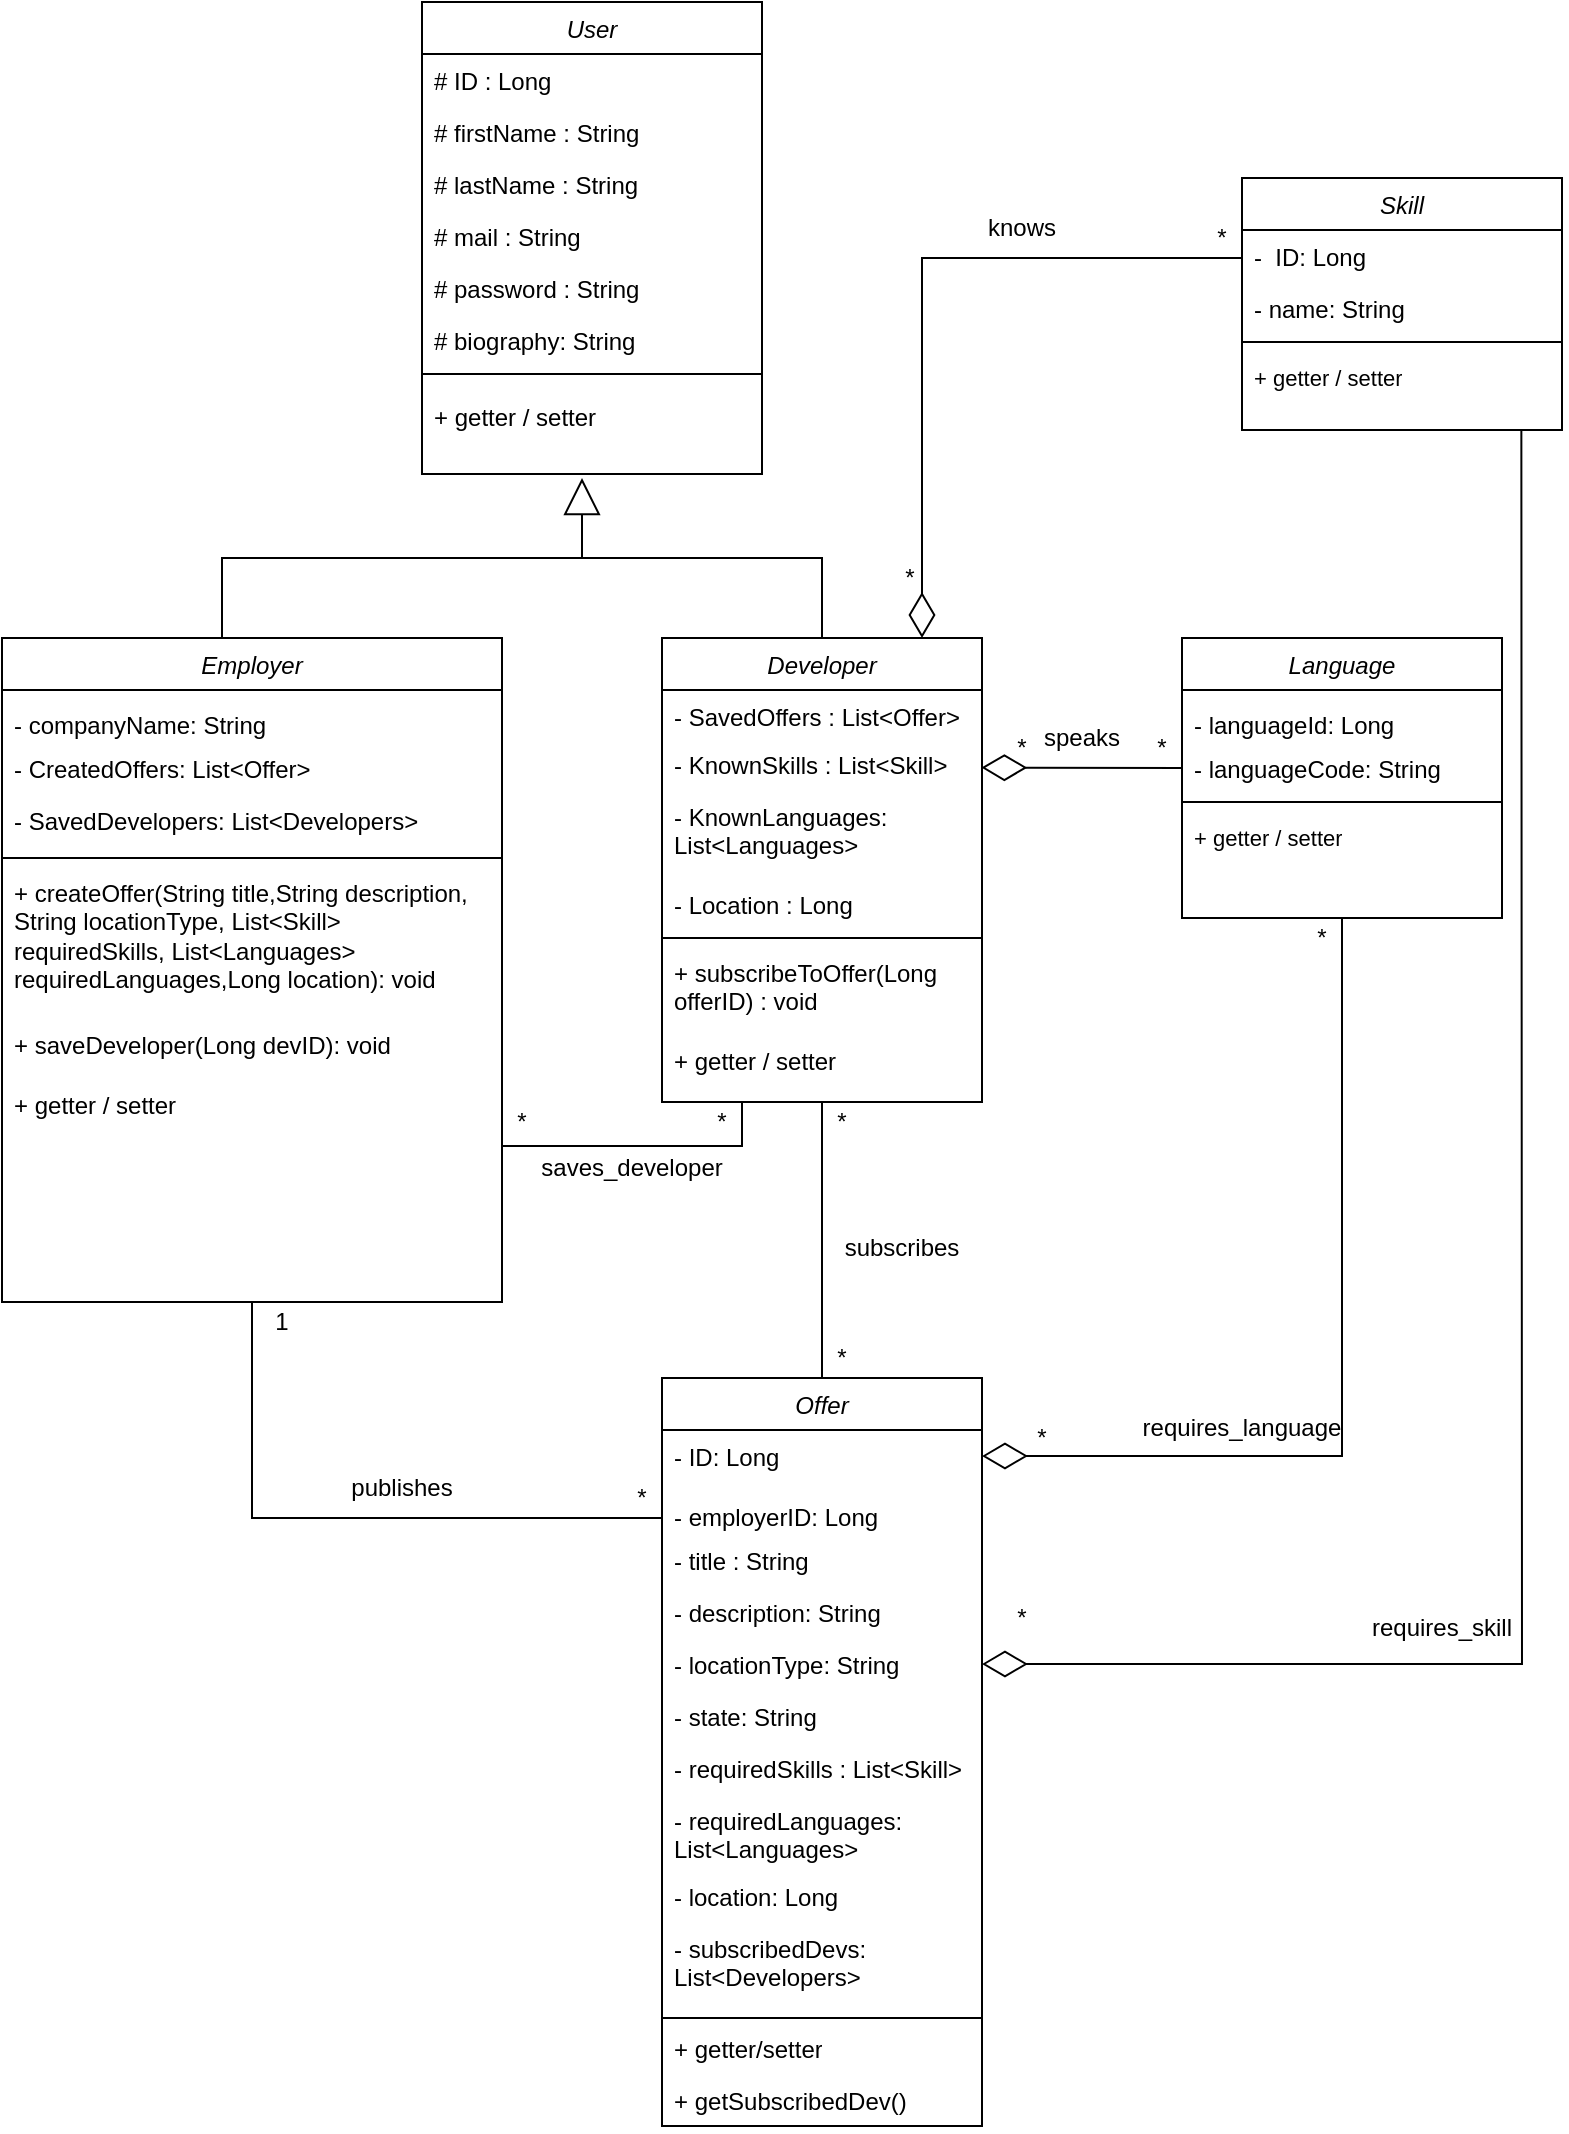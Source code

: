 <mxfile version="23.1.2" type="device">
  <diagram id="C5RBs43oDa-KdzZeNtuy" name="Page-1">
    <mxGraphModel dx="2901" dy="1190" grid="1" gridSize="10" guides="1" tooltips="1" connect="1" arrows="1" fold="1" page="1" pageScale="1" pageWidth="827" pageHeight="1169" math="0" shadow="0">
      <root>
        <mxCell id="WIyWlLk6GJQsqaUBKTNV-0" />
        <mxCell id="WIyWlLk6GJQsqaUBKTNV-1" parent="WIyWlLk6GJQsqaUBKTNV-0" />
        <mxCell id="oYlMNB5zlIT8z0_rCGvN-71" style="edgeStyle=orthogonalEdgeStyle;rounded=0;orthogonalLoop=1;jettySize=auto;html=1;endArrow=none;endFill=0;exitX=0.5;exitY=1;exitDx=0;exitDy=0;" parent="WIyWlLk6GJQsqaUBKTNV-1" source="zkfFHV4jXpPFQw0GAbJ--0" target="oYlMNB5zlIT8z0_rCGvN-29" edge="1">
          <mxGeometry relative="1" as="geometry">
            <mxPoint x="360" y="430" as="sourcePoint" />
            <mxPoint x="359.8" y="560" as="targetPoint" />
          </mxGeometry>
        </mxCell>
        <mxCell id="zkfFHV4jXpPFQw0GAbJ--0" value="Developer" style="swimlane;fontStyle=2;align=center;verticalAlign=top;childLayout=stackLayout;horizontal=1;startSize=26;horizontalStack=0;resizeParent=1;resizeLast=0;collapsible=1;marginBottom=0;rounded=0;shadow=0;strokeWidth=1;" parent="WIyWlLk6GJQsqaUBKTNV-1" vertex="1">
          <mxGeometry x="280" y="320" width="160" height="232" as="geometry">
            <mxRectangle x="230" y="140" width="160" height="26" as="alternateBounds" />
          </mxGeometry>
        </mxCell>
        <mxCell id="q_bD1ary_PxCSOlsPIl9-24" value="- SavedOffers : List&amp;lt;Offer&amp;gt;" style="text;strokeColor=none;fillColor=none;align=left;verticalAlign=top;spacingLeft=4;spacingRight=4;overflow=hidden;rotatable=0;points=[[0,0.5],[1,0.5]];portConstraint=eastwest;whiteSpace=wrap;html=1;" parent="zkfFHV4jXpPFQw0GAbJ--0" vertex="1">
          <mxGeometry y="26" width="160" height="24" as="geometry" />
        </mxCell>
        <mxCell id="q_bD1ary_PxCSOlsPIl9-28" value="- KnownSkills : List&amp;lt;Skill&amp;gt;" style="text;strokeColor=none;fillColor=none;align=left;verticalAlign=top;spacingLeft=4;spacingRight=4;overflow=hidden;rotatable=0;points=[[0,0.5],[1,0.5]];portConstraint=eastwest;whiteSpace=wrap;html=1;" parent="zkfFHV4jXpPFQw0GAbJ--0" vertex="1">
          <mxGeometry y="50" width="160" height="26" as="geometry" />
        </mxCell>
        <mxCell id="q_bD1ary_PxCSOlsPIl9-34" value="- KnownLanguages: List&amp;lt;Languages&amp;gt;" style="text;strokeColor=none;fillColor=none;align=left;verticalAlign=top;spacingLeft=4;spacingRight=4;overflow=hidden;rotatable=0;points=[[0,0.5],[1,0.5]];portConstraint=eastwest;whiteSpace=wrap;html=1;" parent="zkfFHV4jXpPFQw0GAbJ--0" vertex="1">
          <mxGeometry y="76" width="160" height="44" as="geometry" />
        </mxCell>
        <mxCell id="q_bD1ary_PxCSOlsPIl9-29" value="- Location : Long" style="text;strokeColor=none;fillColor=none;align=left;verticalAlign=top;spacingLeft=4;spacingRight=4;overflow=hidden;rotatable=0;points=[[0,0.5],[1,0.5]];portConstraint=eastwest;whiteSpace=wrap;html=1;" parent="zkfFHV4jXpPFQw0GAbJ--0" vertex="1">
          <mxGeometry y="120" width="160" height="26" as="geometry" />
        </mxCell>
        <mxCell id="zkfFHV4jXpPFQw0GAbJ--4" value="" style="line;html=1;strokeWidth=1;align=left;verticalAlign=middle;spacingTop=-1;spacingLeft=3;spacingRight=3;rotatable=0;labelPosition=right;points=[];portConstraint=eastwest;" parent="zkfFHV4jXpPFQw0GAbJ--0" vertex="1">
          <mxGeometry y="146" width="160" height="8" as="geometry" />
        </mxCell>
        <mxCell id="q_bD1ary_PxCSOlsPIl9-39" value="+ subscribeToOffer(Long offerID) : void" style="text;strokeColor=none;fillColor=none;align=left;verticalAlign=top;spacingLeft=4;spacingRight=4;overflow=hidden;rotatable=0;points=[[0,0.5],[1,0.5]];portConstraint=eastwest;whiteSpace=wrap;html=1;" parent="zkfFHV4jXpPFQw0GAbJ--0" vertex="1">
          <mxGeometry y="154" width="160" height="40" as="geometry" />
        </mxCell>
        <mxCell id="L6sJeCv3MWNH1vA1pnv5-17" value="&lt;font style=&quot;font-size: 12px;&quot;&gt;+ getter / setter&lt;/font&gt;" style="text;strokeColor=none;fillColor=none;align=left;verticalAlign=top;spacingLeft=4;spacingRight=4;overflow=hidden;rotatable=0;points=[[0,0.5],[1,0.5]];portConstraint=eastwest;whiteSpace=wrap;html=1;fontSize=16;" vertex="1" parent="zkfFHV4jXpPFQw0GAbJ--0">
          <mxGeometry y="194" width="160" height="26" as="geometry" />
        </mxCell>
        <mxCell id="oYlMNB5zlIT8z0_rCGvN-28" style="edgeStyle=orthogonalEdgeStyle;rounded=0;orthogonalLoop=1;jettySize=auto;html=1;endArrow=none;endFill=0;" parent="WIyWlLk6GJQsqaUBKTNV-1" source="oYlMNB5zlIT8z0_rCGvN-4" edge="1">
          <mxGeometry relative="1" as="geometry">
            <mxPoint x="240" y="280" as="targetPoint" />
            <Array as="points">
              <mxPoint x="60" y="280" />
            </Array>
          </mxGeometry>
        </mxCell>
        <mxCell id="oYlMNB5zlIT8z0_rCGvN-76" style="edgeStyle=orthogonalEdgeStyle;rounded=0;orthogonalLoop=1;jettySize=auto;html=1;entryX=0.25;entryY=1;entryDx=0;entryDy=0;endArrow=none;endFill=0;" parent="WIyWlLk6GJQsqaUBKTNV-1" target="zkfFHV4jXpPFQw0GAbJ--0" edge="1">
          <mxGeometry relative="1" as="geometry">
            <mxPoint x="200" y="574" as="sourcePoint" />
            <mxPoint x="320" y="534" as="targetPoint" />
            <Array as="points">
              <mxPoint x="320" y="574" />
            </Array>
          </mxGeometry>
        </mxCell>
        <mxCell id="oYlMNB5zlIT8z0_rCGvN-4" value="Employer" style="swimlane;fontStyle=2;align=center;verticalAlign=top;childLayout=stackLayout;horizontal=1;startSize=26;horizontalStack=0;resizeParent=1;resizeLast=0;collapsible=1;marginBottom=0;rounded=0;shadow=0;strokeWidth=1;" parent="WIyWlLk6GJQsqaUBKTNV-1" vertex="1">
          <mxGeometry x="-50" y="320" width="250" height="332" as="geometry">
            <mxRectangle x="230" y="140" width="160" height="26" as="alternateBounds" />
          </mxGeometry>
        </mxCell>
        <mxCell id="L6sJeCv3MWNH1vA1pnv5-15" value="&lt;font style=&quot;font-size: 12px;&quot;&gt;- companyName: String&lt;/font&gt;" style="text;strokeColor=none;fillColor=none;align=left;verticalAlign=top;spacingLeft=4;spacingRight=4;overflow=hidden;rotatable=0;points=[[0,0.5],[1,0.5]];portConstraint=eastwest;whiteSpace=wrap;html=1;fontSize=16;" vertex="1" parent="oYlMNB5zlIT8z0_rCGvN-4">
          <mxGeometry y="26" width="250" height="26" as="geometry" />
        </mxCell>
        <mxCell id="q_bD1ary_PxCSOlsPIl9-23" value="- CreatedOffers: List&amp;lt;Offer&amp;gt;" style="text;strokeColor=none;fillColor=none;align=left;verticalAlign=top;spacingLeft=4;spacingRight=4;overflow=hidden;rotatable=0;points=[[0,0.5],[1,0.5]];portConstraint=eastwest;whiteSpace=wrap;html=1;" parent="oYlMNB5zlIT8z0_rCGvN-4" vertex="1">
          <mxGeometry y="52" width="250" height="26" as="geometry" />
        </mxCell>
        <mxCell id="q_bD1ary_PxCSOlsPIl9-26" value="&lt;div style=&quot;&quot;&gt;&lt;span style=&quot;background-color: initial;&quot;&gt;- SavedDevelopers: List&amp;lt;Developers&amp;gt;&lt;/span&gt;&lt;/div&gt;" style="text;strokeColor=none;fillColor=none;align=left;verticalAlign=top;spacingLeft=4;spacingRight=4;overflow=hidden;rotatable=0;points=[[0,0.5],[1,0.5]];portConstraint=eastwest;whiteSpace=wrap;html=1;" parent="oYlMNB5zlIT8z0_rCGvN-4" vertex="1">
          <mxGeometry y="78" width="250" height="28" as="geometry" />
        </mxCell>
        <mxCell id="oYlMNB5zlIT8z0_rCGvN-11" value="" style="line;html=1;strokeWidth=1;align=left;verticalAlign=middle;spacingTop=-1;spacingLeft=3;spacingRight=3;rotatable=0;labelPosition=right;points=[];portConstraint=eastwest;" parent="oYlMNB5zlIT8z0_rCGvN-4" vertex="1">
          <mxGeometry y="106" width="250" height="8" as="geometry" />
        </mxCell>
        <mxCell id="q_bD1ary_PxCSOlsPIl9-21" value="+ createOffer(String title,String description, String locationType, List&amp;lt;Skill&amp;gt; requiredSkills, List&amp;lt;Languages&amp;gt; requiredLanguages,Long location): void" style="text;strokeColor=none;fillColor=none;align=left;verticalAlign=top;spacingLeft=4;spacingRight=4;overflow=hidden;rotatable=0;points=[[0,0.5],[1,0.5]];portConstraint=eastwest;whiteSpace=wrap;html=1;" parent="oYlMNB5zlIT8z0_rCGvN-4" vertex="1">
          <mxGeometry y="114" width="250" height="72" as="geometry" />
        </mxCell>
        <mxCell id="zNbjJXATo5apGXOAec6o-14" value="&lt;font style=&quot;font-size: 12px;&quot;&gt;+ saveDeveloper(Long devID): void&lt;/font&gt;" style="text;strokeColor=none;fillColor=none;align=left;verticalAlign=top;spacingLeft=4;spacingRight=4;overflow=hidden;rotatable=0;points=[[0,0.5],[1,0.5]];portConstraint=eastwest;whiteSpace=wrap;html=1;fontSize=16;" parent="oYlMNB5zlIT8z0_rCGvN-4" vertex="1">
          <mxGeometry y="186" width="250" height="30" as="geometry" />
        </mxCell>
        <mxCell id="L6sJeCv3MWNH1vA1pnv5-16" value="&lt;font style=&quot;font-size: 12px;&quot;&gt;+ getter / setter&lt;/font&gt;" style="text;strokeColor=none;fillColor=none;align=left;verticalAlign=top;spacingLeft=4;spacingRight=4;overflow=hidden;rotatable=0;points=[[0,0.5],[1,0.5]];portConstraint=eastwest;whiteSpace=wrap;html=1;fontSize=16;" vertex="1" parent="oYlMNB5zlIT8z0_rCGvN-4">
          <mxGeometry y="216" width="250" height="26" as="geometry" />
        </mxCell>
        <mxCell id="oYlMNB5zlIT8z0_rCGvN-19" value="User" style="swimlane;fontStyle=2;align=center;verticalAlign=top;childLayout=stackLayout;horizontal=1;startSize=26;horizontalStack=0;resizeParent=1;resizeLast=0;collapsible=1;marginBottom=0;rounded=0;shadow=0;strokeWidth=1;" parent="WIyWlLk6GJQsqaUBKTNV-1" vertex="1">
          <mxGeometry x="160" y="2" width="170" height="236" as="geometry">
            <mxRectangle x="160" y="-250" width="160" height="26" as="alternateBounds" />
          </mxGeometry>
        </mxCell>
        <mxCell id="oYlMNB5zlIT8z0_rCGvN-20" value="# ID : Long  " style="text;align=left;verticalAlign=top;spacingLeft=4;spacingRight=4;overflow=hidden;rotatable=0;points=[[0,0.5],[1,0.5]];portConstraint=eastwest;" parent="oYlMNB5zlIT8z0_rCGvN-19" vertex="1">
          <mxGeometry y="26" width="170" height="26" as="geometry" />
        </mxCell>
        <mxCell id="oYlMNB5zlIT8z0_rCGvN-21" value="# firstName : String" style="text;align=left;verticalAlign=top;spacingLeft=4;spacingRight=4;overflow=hidden;rotatable=0;points=[[0,0.5],[1,0.5]];portConstraint=eastwest;rounded=0;shadow=0;html=0;" parent="oYlMNB5zlIT8z0_rCGvN-19" vertex="1">
          <mxGeometry y="52" width="170" height="26" as="geometry" />
        </mxCell>
        <mxCell id="oYlMNB5zlIT8z0_rCGvN-22" value="# lastName : String" style="text;align=left;verticalAlign=top;spacingLeft=4;spacingRight=4;overflow=hidden;rotatable=0;points=[[0,0.5],[1,0.5]];portConstraint=eastwest;rounded=0;shadow=0;html=0;" parent="oYlMNB5zlIT8z0_rCGvN-19" vertex="1">
          <mxGeometry y="78" width="170" height="26" as="geometry" />
        </mxCell>
        <mxCell id="oYlMNB5zlIT8z0_rCGvN-23" value="# mail : String" style="text;strokeColor=none;fillColor=none;align=left;verticalAlign=top;spacingLeft=4;spacingRight=4;overflow=hidden;rotatable=0;points=[[0,0.5],[1,0.5]];portConstraint=eastwest;whiteSpace=wrap;html=1;" parent="oYlMNB5zlIT8z0_rCGvN-19" vertex="1">
          <mxGeometry y="104" width="170" height="26" as="geometry" />
        </mxCell>
        <mxCell id="oYlMNB5zlIT8z0_rCGvN-24" value="# password : String" style="text;strokeColor=none;fillColor=none;align=left;verticalAlign=top;spacingLeft=4;spacingRight=4;overflow=hidden;rotatable=0;points=[[0,0.5],[1,0.5]];portConstraint=eastwest;whiteSpace=wrap;html=1;" parent="oYlMNB5zlIT8z0_rCGvN-19" vertex="1">
          <mxGeometry y="130" width="170" height="26" as="geometry" />
        </mxCell>
        <mxCell id="oYlMNB5zlIT8z0_rCGvN-25" value="# biography: String" style="text;strokeColor=none;fillColor=none;align=left;verticalAlign=top;spacingLeft=4;spacingRight=4;overflow=hidden;rotatable=0;points=[[0,0.5],[1,0.5]];portConstraint=eastwest;whiteSpace=wrap;html=1;" parent="oYlMNB5zlIT8z0_rCGvN-19" vertex="1">
          <mxGeometry y="156" width="170" height="26" as="geometry" />
        </mxCell>
        <mxCell id="oYlMNB5zlIT8z0_rCGvN-26" value="" style="line;html=1;strokeWidth=1;align=left;verticalAlign=middle;spacingTop=-1;spacingLeft=3;spacingRight=3;rotatable=0;labelPosition=right;points=[];portConstraint=eastwest;" parent="oYlMNB5zlIT8z0_rCGvN-19" vertex="1">
          <mxGeometry y="182" width="170" height="8" as="geometry" />
        </mxCell>
        <mxCell id="zNbjJXATo5apGXOAec6o-8" value="&lt;font style=&quot;font-size: 12px;&quot;&gt;+ getter / setter&lt;/font&gt;" style="text;strokeColor=none;fillColor=none;align=left;verticalAlign=top;spacingLeft=4;spacingRight=4;overflow=hidden;rotatable=0;points=[[0,0.5],[1,0.5]];portConstraint=eastwest;whiteSpace=wrap;html=1;fontSize=16;" vertex="1" parent="oYlMNB5zlIT8z0_rCGvN-19">
          <mxGeometry y="190" width="170" height="26" as="geometry" />
        </mxCell>
        <mxCell id="oYlMNB5zlIT8z0_rCGvN-27" value="" style="endArrow=block;endSize=16;endFill=0;html=1;rounded=0;exitX=0.25;exitY=0;exitDx=0;exitDy=0;edgeStyle=orthogonalEdgeStyle;" parent="WIyWlLk6GJQsqaUBKTNV-1" source="zkfFHV4jXpPFQw0GAbJ--0" edge="1">
          <mxGeometry width="160" relative="1" as="geometry">
            <mxPoint x="360" y="280" as="sourcePoint" />
            <mxPoint x="240" y="240" as="targetPoint" />
            <Array as="points">
              <mxPoint x="360" y="320" />
              <mxPoint x="360" y="280" />
              <mxPoint x="240" y="280" />
            </Array>
          </mxGeometry>
        </mxCell>
        <mxCell id="oYlMNB5zlIT8z0_rCGvN-48" style="edgeStyle=orthogonalEdgeStyle;rounded=0;orthogonalLoop=1;jettySize=auto;html=1;exitX=0;exitY=0.5;exitDx=0;exitDy=0;startArrow=none;startFill=0;endSize=20;startSize=20;endArrow=none;endFill=0;entryX=0.5;entryY=1;entryDx=0;entryDy=0;" parent="WIyWlLk6GJQsqaUBKTNV-1" source="oYlMNB5zlIT8z0_rCGvN-31" target="oYlMNB5zlIT8z0_rCGvN-4" edge="1">
          <mxGeometry relative="1" as="geometry">
            <mxPoint x="120" y="440" as="targetPoint" />
            <mxPoint x="119.69" y="560" as="sourcePoint" />
            <Array as="points">
              <mxPoint x="280" y="760" />
              <mxPoint x="75" y="760" />
            </Array>
          </mxGeometry>
        </mxCell>
        <mxCell id="oYlMNB5zlIT8z0_rCGvN-29" value="Offer" style="swimlane;fontStyle=2;align=center;verticalAlign=top;childLayout=stackLayout;horizontal=1;startSize=26;horizontalStack=0;resizeParent=1;resizeLast=0;collapsible=1;marginBottom=0;rounded=0;shadow=0;strokeWidth=1;" parent="WIyWlLk6GJQsqaUBKTNV-1" vertex="1">
          <mxGeometry x="280" y="690" width="160" height="374" as="geometry">
            <mxRectangle x="230" y="140" width="160" height="26" as="alternateBounds" />
          </mxGeometry>
        </mxCell>
        <mxCell id="oYlMNB5zlIT8z0_rCGvN-30" value="- ID: Long" style="text;align=left;verticalAlign=top;spacingLeft=4;spacingRight=4;overflow=hidden;rotatable=0;points=[[0,0.5],[1,0.5]];portConstraint=eastwest;" parent="oYlMNB5zlIT8z0_rCGvN-29" vertex="1">
          <mxGeometry y="26" width="160" height="26" as="geometry" />
        </mxCell>
        <mxCell id="2wvS4VrdtDBpfIi8ZI8y-0" value="&lt;font style=&quot;font-size: 12px;&quot;&gt;- employerID: Long&lt;/font&gt;" style="text;strokeColor=none;fillColor=none;align=left;verticalAlign=top;spacingLeft=4;spacingRight=4;overflow=hidden;rotatable=0;points=[[0,0.5],[1,0.5]];portConstraint=eastwest;whiteSpace=wrap;html=1;fontSize=16;" vertex="1" parent="oYlMNB5zlIT8z0_rCGvN-29">
          <mxGeometry y="52" width="160" height="26" as="geometry" />
        </mxCell>
        <mxCell id="oYlMNB5zlIT8z0_rCGvN-31" value="- title : String" style="text;align=left;verticalAlign=top;spacingLeft=4;spacingRight=4;overflow=hidden;rotatable=0;points=[[0,0.5],[1,0.5]];portConstraint=eastwest;rounded=0;shadow=0;html=0;" parent="oYlMNB5zlIT8z0_rCGvN-29" vertex="1">
          <mxGeometry y="78" width="160" height="26" as="geometry" />
        </mxCell>
        <mxCell id="oYlMNB5zlIT8z0_rCGvN-32" value="- description: String" style="text;align=left;verticalAlign=top;spacingLeft=4;spacingRight=4;overflow=hidden;rotatable=0;points=[[0,0.5],[1,0.5]];portConstraint=eastwest;rounded=0;shadow=0;html=0;" parent="oYlMNB5zlIT8z0_rCGvN-29" vertex="1">
          <mxGeometry y="104" width="160" height="26" as="geometry" />
        </mxCell>
        <mxCell id="oYlMNB5zlIT8z0_rCGvN-33" value="- locationType: String" style="text;strokeColor=none;fillColor=none;align=left;verticalAlign=top;spacingLeft=4;spacingRight=4;overflow=hidden;rotatable=0;points=[[0,0.5],[1,0.5]];portConstraint=eastwest;whiteSpace=wrap;html=1;" parent="oYlMNB5zlIT8z0_rCGvN-29" vertex="1">
          <mxGeometry y="130" width="160" height="26" as="geometry" />
        </mxCell>
        <mxCell id="oYlMNB5zlIT8z0_rCGvN-34" value="- state: String" style="text;strokeColor=none;fillColor=none;align=left;verticalAlign=top;spacingLeft=4;spacingRight=4;overflow=hidden;rotatable=0;points=[[0,0.5],[1,0.5]];portConstraint=eastwest;whiteSpace=wrap;html=1;" parent="oYlMNB5zlIT8z0_rCGvN-29" vertex="1">
          <mxGeometry y="156" width="160" height="26" as="geometry" />
        </mxCell>
        <mxCell id="q_bD1ary_PxCSOlsPIl9-30" value="- requiredSkills : List&amp;lt;Skill&amp;gt;" style="text;strokeColor=none;fillColor=none;align=left;verticalAlign=top;spacingLeft=4;spacingRight=4;overflow=hidden;rotatable=0;points=[[0,0.5],[1,0.5]];portConstraint=eastwest;whiteSpace=wrap;html=1;" parent="oYlMNB5zlIT8z0_rCGvN-29" vertex="1">
          <mxGeometry y="182" width="160" height="26" as="geometry" />
        </mxCell>
        <mxCell id="q_bD1ary_PxCSOlsPIl9-31" value="- requiredLanguages: List&amp;lt;Languages&amp;gt;" style="text;strokeColor=none;fillColor=none;align=left;verticalAlign=top;spacingLeft=4;spacingRight=4;overflow=hidden;rotatable=0;points=[[0,0.5],[1,0.5]];portConstraint=eastwest;whiteSpace=wrap;html=1;" parent="oYlMNB5zlIT8z0_rCGvN-29" vertex="1">
          <mxGeometry y="208" width="160" height="38" as="geometry" />
        </mxCell>
        <mxCell id="q_bD1ary_PxCSOlsPIl9-32" value="- location: Long" style="text;strokeColor=none;fillColor=none;align=left;verticalAlign=top;spacingLeft=4;spacingRight=4;overflow=hidden;rotatable=0;points=[[0,0.5],[1,0.5]];portConstraint=eastwest;whiteSpace=wrap;html=1;" parent="oYlMNB5zlIT8z0_rCGvN-29" vertex="1">
          <mxGeometry y="246" width="160" height="26" as="geometry" />
        </mxCell>
        <mxCell id="q_bD1ary_PxCSOlsPIl9-42" value="- subscribedDevs: List&amp;lt;Developers&amp;gt;" style="text;strokeColor=none;fillColor=none;align=left;verticalAlign=top;spacingLeft=4;spacingRight=4;overflow=hidden;rotatable=0;points=[[0,0.5],[1,0.5]];portConstraint=eastwest;whiteSpace=wrap;html=1;" parent="oYlMNB5zlIT8z0_rCGvN-29" vertex="1">
          <mxGeometry y="272" width="160" height="46" as="geometry" />
        </mxCell>
        <mxCell id="oYlMNB5zlIT8z0_rCGvN-36" value="" style="line;html=1;strokeWidth=1;align=left;verticalAlign=middle;spacingTop=-1;spacingLeft=3;spacingRight=3;rotatable=0;labelPosition=right;points=[];portConstraint=eastwest;" parent="oYlMNB5zlIT8z0_rCGvN-29" vertex="1">
          <mxGeometry y="318" width="160" height="4" as="geometry" />
        </mxCell>
        <mxCell id="q_bD1ary_PxCSOlsPIl9-17" value="+ getter/setter" style="text;strokeColor=none;fillColor=none;align=left;verticalAlign=top;spacingLeft=4;spacingRight=4;overflow=hidden;rotatable=0;points=[[0,0.5],[1,0.5]];portConstraint=eastwest;whiteSpace=wrap;html=1;" parent="oYlMNB5zlIT8z0_rCGvN-29" vertex="1">
          <mxGeometry y="322" width="160" height="26" as="geometry" />
        </mxCell>
        <mxCell id="q_bD1ary_PxCSOlsPIl9-40" value="+ getSubscribedDev()" style="text;strokeColor=none;fillColor=none;align=left;verticalAlign=top;spacingLeft=4;spacingRight=4;overflow=hidden;rotatable=0;points=[[0,0.5],[1,0.5]];portConstraint=eastwest;whiteSpace=wrap;html=1;" parent="oYlMNB5zlIT8z0_rCGvN-29" vertex="1">
          <mxGeometry y="348" width="160" height="26" as="geometry" />
        </mxCell>
        <mxCell id="oYlMNB5zlIT8z0_rCGvN-69" style="edgeStyle=orthogonalEdgeStyle;rounded=0;orthogonalLoop=1;jettySize=auto;html=1;exitX=0;exitY=0.25;exitDx=0;exitDy=0;endArrow=diamondThin;endFill=0;endSize=20;" parent="WIyWlLk6GJQsqaUBKTNV-1" source="oYlMNB5zlIT8z0_rCGvN-37" edge="1">
          <mxGeometry relative="1" as="geometry">
            <mxPoint x="410" y="320" as="targetPoint" />
            <Array as="points">
              <mxPoint x="570" y="130" />
              <mxPoint x="410" y="130" />
              <mxPoint x="410" y="320" />
            </Array>
          </mxGeometry>
        </mxCell>
        <mxCell id="oYlMNB5zlIT8z0_rCGvN-70" style="edgeStyle=orthogonalEdgeStyle;rounded=0;orthogonalLoop=1;jettySize=auto;html=1;endArrow=diamondThin;endFill=0;endSize=20;exitX=0.873;exitY=1.006;exitDx=0;exitDy=0;entryX=1;entryY=0.5;entryDx=0;entryDy=0;exitPerimeter=0;" parent="WIyWlLk6GJQsqaUBKTNV-1" source="L6sJeCv3MWNH1vA1pnv5-19" target="oYlMNB5zlIT8z0_rCGvN-33" edge="1">
          <mxGeometry relative="1" as="geometry">
            <mxPoint x="709.84" y="253.74" as="sourcePoint" />
            <mxPoint x="480" y="830" as="targetPoint" />
            <Array as="points">
              <mxPoint x="710" y="258" />
              <mxPoint x="710" y="258" />
              <mxPoint x="710" y="833" />
            </Array>
          </mxGeometry>
        </mxCell>
        <mxCell id="oYlMNB5zlIT8z0_rCGvN-37" value="Skill" style="swimlane;fontStyle=2;align=center;verticalAlign=top;childLayout=stackLayout;horizontal=1;startSize=26;horizontalStack=0;resizeParent=1;resizeLast=0;collapsible=1;marginBottom=0;rounded=0;shadow=0;strokeWidth=1;" parent="WIyWlLk6GJQsqaUBKTNV-1" vertex="1">
          <mxGeometry x="570" y="90" width="160" height="126" as="geometry">
            <mxRectangle x="230" y="140" width="160" height="26" as="alternateBounds" />
          </mxGeometry>
        </mxCell>
        <mxCell id="oYlMNB5zlIT8z0_rCGvN-38" value="-  ID: Long" style="text;align=left;verticalAlign=top;spacingLeft=4;spacingRight=4;overflow=hidden;rotatable=0;points=[[0,0.5],[1,0.5]];portConstraint=eastwest;" parent="oYlMNB5zlIT8z0_rCGvN-37" vertex="1">
          <mxGeometry y="26" width="160" height="26" as="geometry" />
        </mxCell>
        <mxCell id="oYlMNB5zlIT8z0_rCGvN-39" value="- name: String" style="text;align=left;verticalAlign=top;spacingLeft=4;spacingRight=4;overflow=hidden;rotatable=0;points=[[0,0.5],[1,0.5]];portConstraint=eastwest;rounded=0;shadow=0;html=0;" parent="oYlMNB5zlIT8z0_rCGvN-37" vertex="1">
          <mxGeometry y="52" width="160" height="26" as="geometry" />
        </mxCell>
        <mxCell id="oYlMNB5zlIT8z0_rCGvN-43" value="" style="line;html=1;strokeWidth=1;align=left;verticalAlign=middle;spacingTop=-1;spacingLeft=3;spacingRight=3;rotatable=0;labelPosition=right;points=[];portConstraint=eastwest;" parent="oYlMNB5zlIT8z0_rCGvN-37" vertex="1">
          <mxGeometry y="78" width="160" height="8" as="geometry" />
        </mxCell>
        <mxCell id="L6sJeCv3MWNH1vA1pnv5-19" value="&lt;font style=&quot;font-size: 11px;&quot;&gt;+ getter / setter&lt;/font&gt;" style="text;strokeColor=none;fillColor=none;align=left;verticalAlign=top;spacingLeft=4;spacingRight=4;overflow=hidden;rotatable=0;points=[[0,0.5],[1,0.5]];portConstraint=eastwest;whiteSpace=wrap;html=1;" vertex="1" parent="oYlMNB5zlIT8z0_rCGvN-37">
          <mxGeometry y="86" width="160" height="40" as="geometry" />
        </mxCell>
        <mxCell id="oYlMNB5zlIT8z0_rCGvN-74" style="edgeStyle=orthogonalEdgeStyle;rounded=0;orthogonalLoop=1;jettySize=auto;html=1;exitX=0.5;exitY=1;exitDx=0;exitDy=0;entryX=1;entryY=0.5;entryDx=0;entryDy=0;endArrow=diamondThin;endFill=0;endSize=20;" parent="WIyWlLk6GJQsqaUBKTNV-1" source="oYlMNB5zlIT8z0_rCGvN-44" target="oYlMNB5zlIT8z0_rCGvN-30" edge="1">
          <mxGeometry relative="1" as="geometry" />
        </mxCell>
        <mxCell id="oYlMNB5zlIT8z0_rCGvN-44" value="Language" style="swimlane;fontStyle=2;align=center;verticalAlign=top;childLayout=stackLayout;horizontal=1;startSize=26;horizontalStack=0;resizeParent=1;resizeLast=0;collapsible=1;marginBottom=0;rounded=0;shadow=0;strokeWidth=1;" parent="WIyWlLk6GJQsqaUBKTNV-1" vertex="1">
          <mxGeometry x="540" y="320" width="160" height="140" as="geometry">
            <mxRectangle x="230" y="140" width="160" height="26" as="alternateBounds" />
          </mxGeometry>
        </mxCell>
        <mxCell id="L6sJeCv3MWNH1vA1pnv5-13" value="&lt;font style=&quot;font-size: 12px;&quot;&gt;- languageId: Long&lt;/font&gt;" style="text;strokeColor=none;fillColor=none;align=left;verticalAlign=top;spacingLeft=4;spacingRight=4;overflow=hidden;rotatable=0;points=[[0,0.5],[1,0.5]];portConstraint=eastwest;whiteSpace=wrap;html=1;fontSize=16;" vertex="1" parent="oYlMNB5zlIT8z0_rCGvN-44">
          <mxGeometry y="26" width="160" height="26" as="geometry" />
        </mxCell>
        <mxCell id="oYlMNB5zlIT8z0_rCGvN-46" value="- languageCode: String" style="text;strokeColor=none;fillColor=none;align=left;verticalAlign=top;spacingLeft=4;spacingRight=4;overflow=hidden;rotatable=0;points=[[0,0.5],[1,0.5]];portConstraint=eastwest;whiteSpace=wrap;html=1;" parent="oYlMNB5zlIT8z0_rCGvN-44" vertex="1">
          <mxGeometry y="52" width="160" height="26" as="geometry" />
        </mxCell>
        <mxCell id="oYlMNB5zlIT8z0_rCGvN-45" value="" style="line;html=1;strokeWidth=1;align=left;verticalAlign=middle;spacingTop=-1;spacingLeft=3;spacingRight=3;rotatable=0;labelPosition=right;points=[];portConstraint=eastwest;" parent="oYlMNB5zlIT8z0_rCGvN-44" vertex="1">
          <mxGeometry y="78" width="160" height="8" as="geometry" />
        </mxCell>
        <mxCell id="zNbjJXATo5apGXOAec6o-31" value="&lt;font style=&quot;font-size: 11px;&quot;&gt;+ getter / setter&lt;/font&gt;" style="text;strokeColor=none;fillColor=none;align=left;verticalAlign=top;spacingLeft=4;spacingRight=4;overflow=hidden;rotatable=0;points=[[0,0.5],[1,0.5]];portConstraint=eastwest;whiteSpace=wrap;html=1;" parent="oYlMNB5zlIT8z0_rCGvN-44" vertex="1">
          <mxGeometry y="86" width="160" height="40" as="geometry" />
        </mxCell>
        <mxCell id="oYlMNB5zlIT8z0_rCGvN-50" value="*" style="text;html=1;strokeColor=none;fillColor=none;align=center;verticalAlign=middle;whiteSpace=wrap;rounded=0;" parent="WIyWlLk6GJQsqaUBKTNV-1" vertex="1">
          <mxGeometry x="360" y="670" width="20" height="20" as="geometry" />
        </mxCell>
        <mxCell id="oYlMNB5zlIT8z0_rCGvN-51" value="1" style="text;html=1;strokeColor=none;fillColor=none;align=center;verticalAlign=middle;whiteSpace=wrap;rounded=0;" parent="WIyWlLk6GJQsqaUBKTNV-1" vertex="1">
          <mxGeometry x="80" y="652" width="20" height="20" as="geometry" />
        </mxCell>
        <mxCell id="oYlMNB5zlIT8z0_rCGvN-52" value="publishes" style="text;html=1;strokeColor=none;fillColor=none;align=center;verticalAlign=middle;whiteSpace=wrap;rounded=0;" parent="WIyWlLk6GJQsqaUBKTNV-1" vertex="1">
          <mxGeometry x="120" y="730" width="60" height="30" as="geometry" />
        </mxCell>
        <mxCell id="oYlMNB5zlIT8z0_rCGvN-77" value="*" style="text;html=1;strokeColor=none;fillColor=none;align=center;verticalAlign=middle;whiteSpace=wrap;rounded=0;" parent="WIyWlLk6GJQsqaUBKTNV-1" vertex="1">
          <mxGeometry x="550" y="110" width="20" height="20" as="geometry" />
        </mxCell>
        <mxCell id="oYlMNB5zlIT8z0_rCGvN-82" value="speaks" style="text;html=1;strokeColor=none;fillColor=none;align=center;verticalAlign=middle;whiteSpace=wrap;rounded=0;" parent="WIyWlLk6GJQsqaUBKTNV-1" vertex="1">
          <mxGeometry x="460" y="355" width="60" height="30" as="geometry" />
        </mxCell>
        <mxCell id="oYlMNB5zlIT8z0_rCGvN-83" value="*" style="text;html=1;strokeColor=none;fillColor=none;align=center;verticalAlign=middle;whiteSpace=wrap;rounded=0;" parent="WIyWlLk6GJQsqaUBKTNV-1" vertex="1">
          <mxGeometry x="450" y="800" width="20" height="20" as="geometry" />
        </mxCell>
        <mxCell id="oYlMNB5zlIT8z0_rCGvN-85" value="requires_skill" style="text;html=1;strokeColor=none;fillColor=none;align=center;verticalAlign=middle;whiteSpace=wrap;rounded=0;" parent="WIyWlLk6GJQsqaUBKTNV-1" vertex="1">
          <mxGeometry x="640" y="800" width="60" height="30" as="geometry" />
        </mxCell>
        <mxCell id="oYlMNB5zlIT8z0_rCGvN-90" value="*" style="text;html=1;strokeColor=none;fillColor=none;align=center;verticalAlign=middle;whiteSpace=wrap;rounded=0;" parent="WIyWlLk6GJQsqaUBKTNV-1" vertex="1">
          <mxGeometry x="600" y="460" width="20" height="20" as="geometry" />
        </mxCell>
        <mxCell id="oYlMNB5zlIT8z0_rCGvN-92" value="requires_language" style="text;html=1;strokeColor=none;fillColor=none;align=center;verticalAlign=middle;whiteSpace=wrap;rounded=0;" parent="WIyWlLk6GJQsqaUBKTNV-1" vertex="1">
          <mxGeometry x="540" y="700" width="60" height="30" as="geometry" />
        </mxCell>
        <mxCell id="oYlMNB5zlIT8z0_rCGvN-94" value="*" style="text;html=1;strokeColor=none;fillColor=none;align=center;verticalAlign=middle;whiteSpace=wrap;rounded=0;" parent="WIyWlLk6GJQsqaUBKTNV-1" vertex="1">
          <mxGeometry x="460" y="710" width="20" height="20" as="geometry" />
        </mxCell>
        <mxCell id="oYlMNB5zlIT8z0_rCGvN-97" value="*" style="text;html=1;strokeColor=none;fillColor=none;align=center;verticalAlign=middle;whiteSpace=wrap;rounded=0;" parent="WIyWlLk6GJQsqaUBKTNV-1" vertex="1">
          <mxGeometry x="394" y="280" width="20" height="20" as="geometry" />
        </mxCell>
        <mxCell id="oYlMNB5zlIT8z0_rCGvN-100" value="*" style="text;html=1;strokeColor=none;fillColor=none;align=center;verticalAlign=middle;whiteSpace=wrap;rounded=0;" parent="WIyWlLk6GJQsqaUBKTNV-1" vertex="1">
          <mxGeometry x="520" y="365" width="20" height="20" as="geometry" />
        </mxCell>
        <mxCell id="oYlMNB5zlIT8z0_rCGvN-101" value="*" style="text;html=1;strokeColor=none;fillColor=none;align=center;verticalAlign=middle;whiteSpace=wrap;rounded=0;" parent="WIyWlLk6GJQsqaUBKTNV-1" vertex="1">
          <mxGeometry x="450" y="365" width="20" height="20" as="geometry" />
        </mxCell>
        <mxCell id="oYlMNB5zlIT8z0_rCGvN-102" value="saves_developer" style="text;html=1;strokeColor=none;fillColor=none;align=center;verticalAlign=middle;whiteSpace=wrap;rounded=0;" parent="WIyWlLk6GJQsqaUBKTNV-1" vertex="1">
          <mxGeometry x="240" y="575" width="50" height="20" as="geometry" />
        </mxCell>
        <mxCell id="oYlMNB5zlIT8z0_rCGvN-106" value="*" style="text;html=1;strokeColor=none;fillColor=none;align=center;verticalAlign=middle;whiteSpace=wrap;rounded=0;" parent="WIyWlLk6GJQsqaUBKTNV-1" vertex="1">
          <mxGeometry x="300" y="552" width="20" height="20" as="geometry" />
        </mxCell>
        <mxCell id="oYlMNB5zlIT8z0_rCGvN-107" value="*" style="text;html=1;strokeColor=none;fillColor=none;align=center;verticalAlign=middle;whiteSpace=wrap;rounded=0;" parent="WIyWlLk6GJQsqaUBKTNV-1" vertex="1">
          <mxGeometry x="200" y="552" width="20" height="20" as="geometry" />
        </mxCell>
        <mxCell id="oYlMNB5zlIT8z0_rCGvN-109" value="subscribes" style="text;html=1;strokeColor=none;fillColor=none;align=center;verticalAlign=middle;whiteSpace=wrap;rounded=0;" parent="WIyWlLk6GJQsqaUBKTNV-1" vertex="1">
          <mxGeometry x="370" y="610" width="60" height="30" as="geometry" />
        </mxCell>
        <mxCell id="oYlMNB5zlIT8z0_rCGvN-112" value="*" style="text;html=1;strokeColor=none;fillColor=none;align=center;verticalAlign=middle;whiteSpace=wrap;rounded=0;" parent="WIyWlLk6GJQsqaUBKTNV-1" vertex="1">
          <mxGeometry x="360" y="552" width="20" height="20" as="geometry" />
        </mxCell>
        <mxCell id="oYlMNB5zlIT8z0_rCGvN-113" value="knows" style="text;html=1;strokeColor=none;fillColor=none;align=center;verticalAlign=middle;whiteSpace=wrap;rounded=0;" parent="WIyWlLk6GJQsqaUBKTNV-1" vertex="1">
          <mxGeometry x="430" y="100" width="60" height="30" as="geometry" />
        </mxCell>
        <mxCell id="oYlMNB5zlIT8z0_rCGvN-111" value="*" style="text;html=1;strokeColor=none;fillColor=none;align=center;verticalAlign=middle;whiteSpace=wrap;rounded=0;" parent="WIyWlLk6GJQsqaUBKTNV-1" vertex="1">
          <mxGeometry x="260" y="740" width="20" height="20" as="geometry" />
        </mxCell>
        <mxCell id="oYlMNB5zlIT8z0_rCGvN-73" style="edgeStyle=orthogonalEdgeStyle;rounded=0;orthogonalLoop=1;jettySize=auto;html=1;exitX=0;exitY=0.5;exitDx=0;exitDy=0;endArrow=diamondThin;endFill=0;endSize=20;entryX=0.998;entryY=0.571;entryDx=0;entryDy=0;entryPerimeter=0;" parent="WIyWlLk6GJQsqaUBKTNV-1" source="oYlMNB5zlIT8z0_rCGvN-46" edge="1" target="q_bD1ary_PxCSOlsPIl9-28">
          <mxGeometry relative="1" as="geometry">
            <mxPoint x="440" y="359" as="targetPoint" />
            <Array as="points">
              <mxPoint x="440" y="385" />
            </Array>
          </mxGeometry>
        </mxCell>
      </root>
    </mxGraphModel>
  </diagram>
</mxfile>
